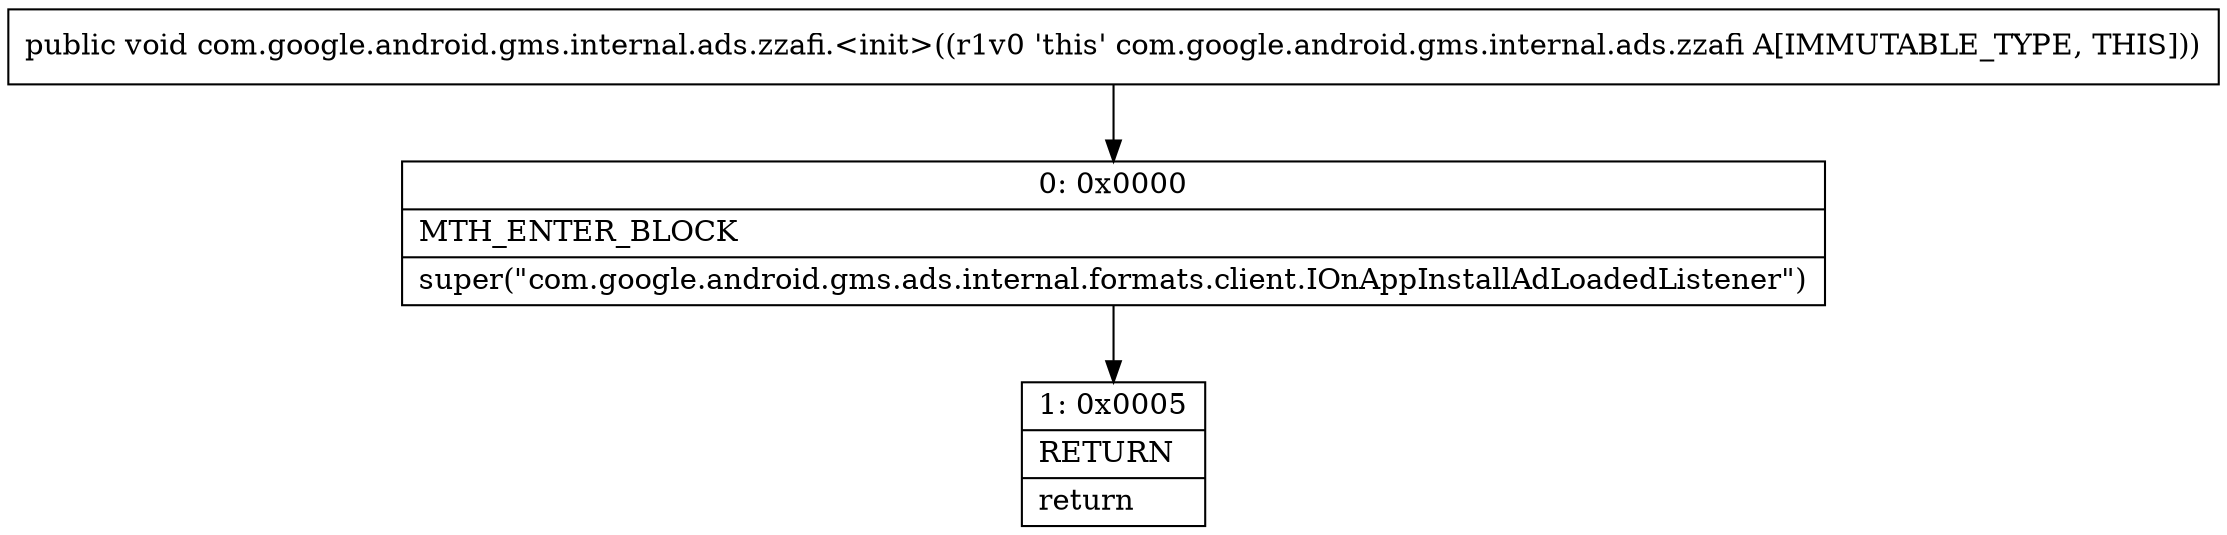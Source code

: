 digraph "CFG forcom.google.android.gms.internal.ads.zzafi.\<init\>()V" {
Node_0 [shape=record,label="{0\:\ 0x0000|MTH_ENTER_BLOCK\l|super(\"com.google.android.gms.ads.internal.formats.client.IOnAppInstallAdLoadedListener\")\l}"];
Node_1 [shape=record,label="{1\:\ 0x0005|RETURN\l|return\l}"];
MethodNode[shape=record,label="{public void com.google.android.gms.internal.ads.zzafi.\<init\>((r1v0 'this' com.google.android.gms.internal.ads.zzafi A[IMMUTABLE_TYPE, THIS])) }"];
MethodNode -> Node_0;
Node_0 -> Node_1;
}

